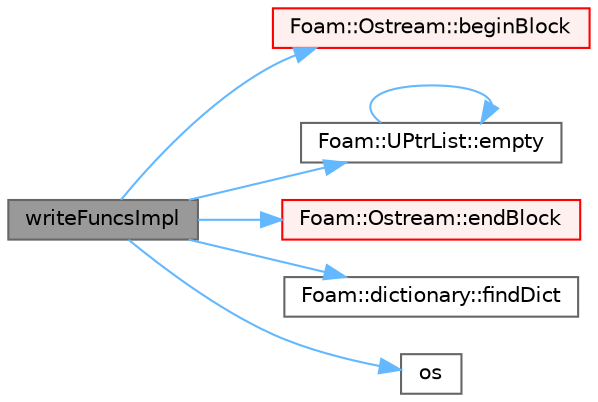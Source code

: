digraph "writeFuncsImpl"
{
 // LATEX_PDF_SIZE
  bgcolor="transparent";
  edge [fontname=Helvetica,fontsize=10,labelfontname=Helvetica,labelfontsize=10];
  node [fontname=Helvetica,fontsize=10,shape=box,height=0.2,width=0.4];
  rankdir="LR";
  Node1 [id="Node000001",label="writeFuncsImpl",height=0.2,width=0.4,color="gray40", fillcolor="grey60", style="filled", fontcolor="black",tooltip=" "];
  Node1 -> Node2 [id="edge1_Node000001_Node000002",color="steelblue1",style="solid",tooltip=" "];
  Node2 [id="Node000002",label="Foam::Ostream::beginBlock",height=0.2,width=0.4,color="red", fillcolor="#FFF0F0", style="filled",URL="$classFoam_1_1Ostream.html#a78df3c76fbbbcd5c2a925026bdd9175f",tooltip=" "];
  Node1 -> Node9 [id="edge2_Node000001_Node000009",color="steelblue1",style="solid",tooltip=" "];
  Node9 [id="Node000009",label="Foam::UPtrList::empty",height=0.2,width=0.4,color="grey40", fillcolor="white", style="filled",URL="$classFoam_1_1UPtrList.html#a3f6fc5de06a318920d84f3c3742db07f",tooltip=" "];
  Node9 -> Node9 [id="edge3_Node000009_Node000009",color="steelblue1",style="solid",tooltip=" "];
  Node1 -> Node10 [id="edge4_Node000001_Node000010",color="steelblue1",style="solid",tooltip=" "];
  Node10 [id="Node000010",label="Foam::Ostream::endBlock",height=0.2,width=0.4,color="red", fillcolor="#FFF0F0", style="filled",URL="$classFoam_1_1Ostream.html#a091a8099f85fc9f5ad1a5c54021e1a64",tooltip=" "];
  Node1 -> Node13 [id="edge5_Node000001_Node000013",color="steelblue1",style="solid",tooltip=" "];
  Node13 [id="Node000013",label="Foam::dictionary::findDict",height=0.2,width=0.4,color="grey40", fillcolor="white", style="filled",URL="$classFoam_1_1dictionary.html#a245770797b6291518446e960b6c251cb",tooltip=" "];
  Node1 -> Node4 [id="edge6_Node000001_Node000004",color="steelblue1",style="solid",tooltip=" "];
  Node4 [id="Node000004",label="os",height=0.2,width=0.4,color="grey40", fillcolor="white", style="filled",URL="$faMeshWriteEdgesOBJ_8H.html#abea05d50bd7259b44f2002c0382ba13e",tooltip=" "];
}
